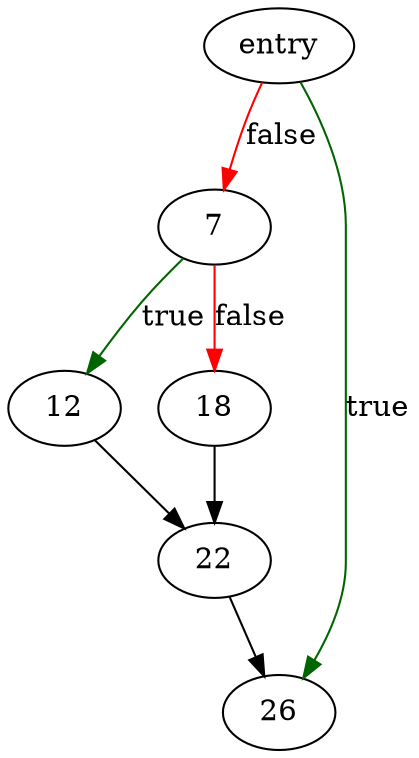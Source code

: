 digraph "openat_safer" {
	// Node definitions.
	3 [label=entry];
	7;
	12;
	18;
	22;
	26;

	// Edge definitions.
	3 -> 7 [
		color=red
		label=false
	];
	3 -> 26 [
		color=darkgreen
		label=true
	];
	7 -> 12 [
		color=darkgreen
		label=true
	];
	7 -> 18 [
		color=red
		label=false
	];
	12 -> 22;
	18 -> 22;
	22 -> 26;
}